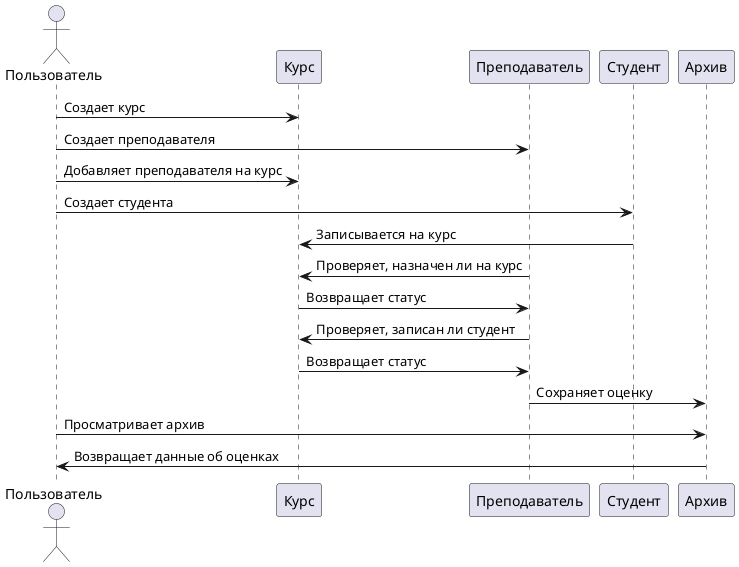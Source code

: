@startuml
actor Пользователь
participant Курс as Course
participant Преподаватель as Teacher
participant Студент as Student
participant Архив as Archive

Пользователь -> Course : Создает курс
Пользователь -> Teacher : Создает преподавателя
Пользователь -> Course : Добавляет преподавателя на курс
Пользователь -> Student : Создает студента
Student -> Course : Записывается на курс

Teacher -> Course : Проверяет, назначен ли на курс
Course -> Teacher : Возвращает статус
Teacher -> Course : Проверяет, записан ли студент
Course -> Teacher : Возвращает статус
Teacher -> Archive : Сохраняет оценку

Пользователь -> Archive : Просматривает архив
Archive -> Пользователь : Возвращает данные об оценках
@enduml
